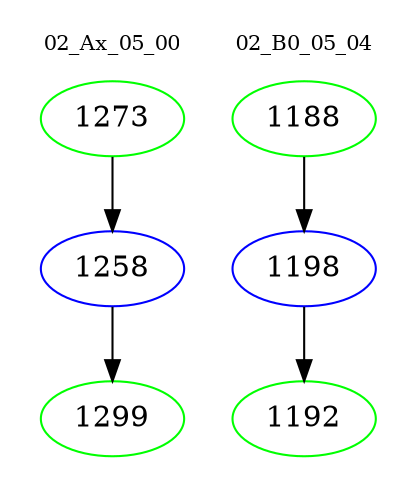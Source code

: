 digraph{
subgraph cluster_0 {
color = white
label = "02_Ax_05_00";
fontsize=10;
T0_1273 [label="1273", color="green"]
T0_1273 -> T0_1258 [color="black"]
T0_1258 [label="1258", color="blue"]
T0_1258 -> T0_1299 [color="black"]
T0_1299 [label="1299", color="green"]
}
subgraph cluster_1 {
color = white
label = "02_B0_05_04";
fontsize=10;
T1_1188 [label="1188", color="green"]
T1_1188 -> T1_1198 [color="black"]
T1_1198 [label="1198", color="blue"]
T1_1198 -> T1_1192 [color="black"]
T1_1192 [label="1192", color="green"]
}
}
